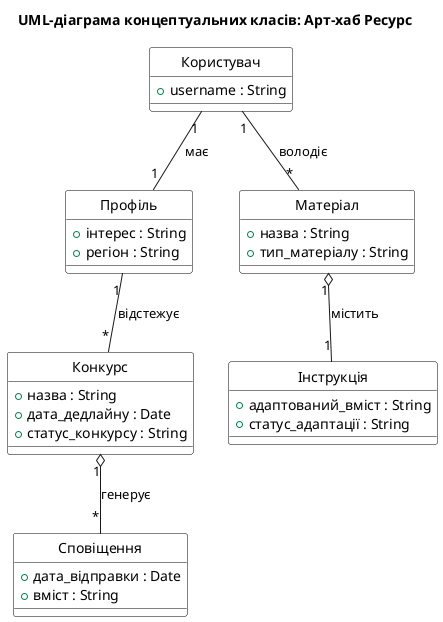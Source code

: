@startuml
title UML-діаграма концептуальних класів: Арт-хаб Ресурс

hide circle
skinparam class {
    BackgroundColor White
    BorderColor Black
}

' Класи
class Користувач {
    + username : String
}

class Профіль {
    + інтерес : String
    + регіон : String
}

class Конкурс {
    + назва : String
    + дата_дедлайну : Date
    + статус_конкурсу : String
}

class Сповіщення {
    + дата_відправки : Date
    + вміст : String
}

class Матеріал {
    + назва : String
    + тип_матеріалу : String
}

class Інструкція {
    + адаптований_вміст : String
    + статус_адаптації : String
}

' Зв'язки
Користувач "1" -- "1" Профіль : має
Профіль "1" -- "*" Конкурс : відстежує
Конкурс "1" o-- "*" Сповіщення : генерує
Користувач "1" -- "*" Матеріал : володіє
Матеріал "1" o-- "1" Інструкція : містить

@enduml

